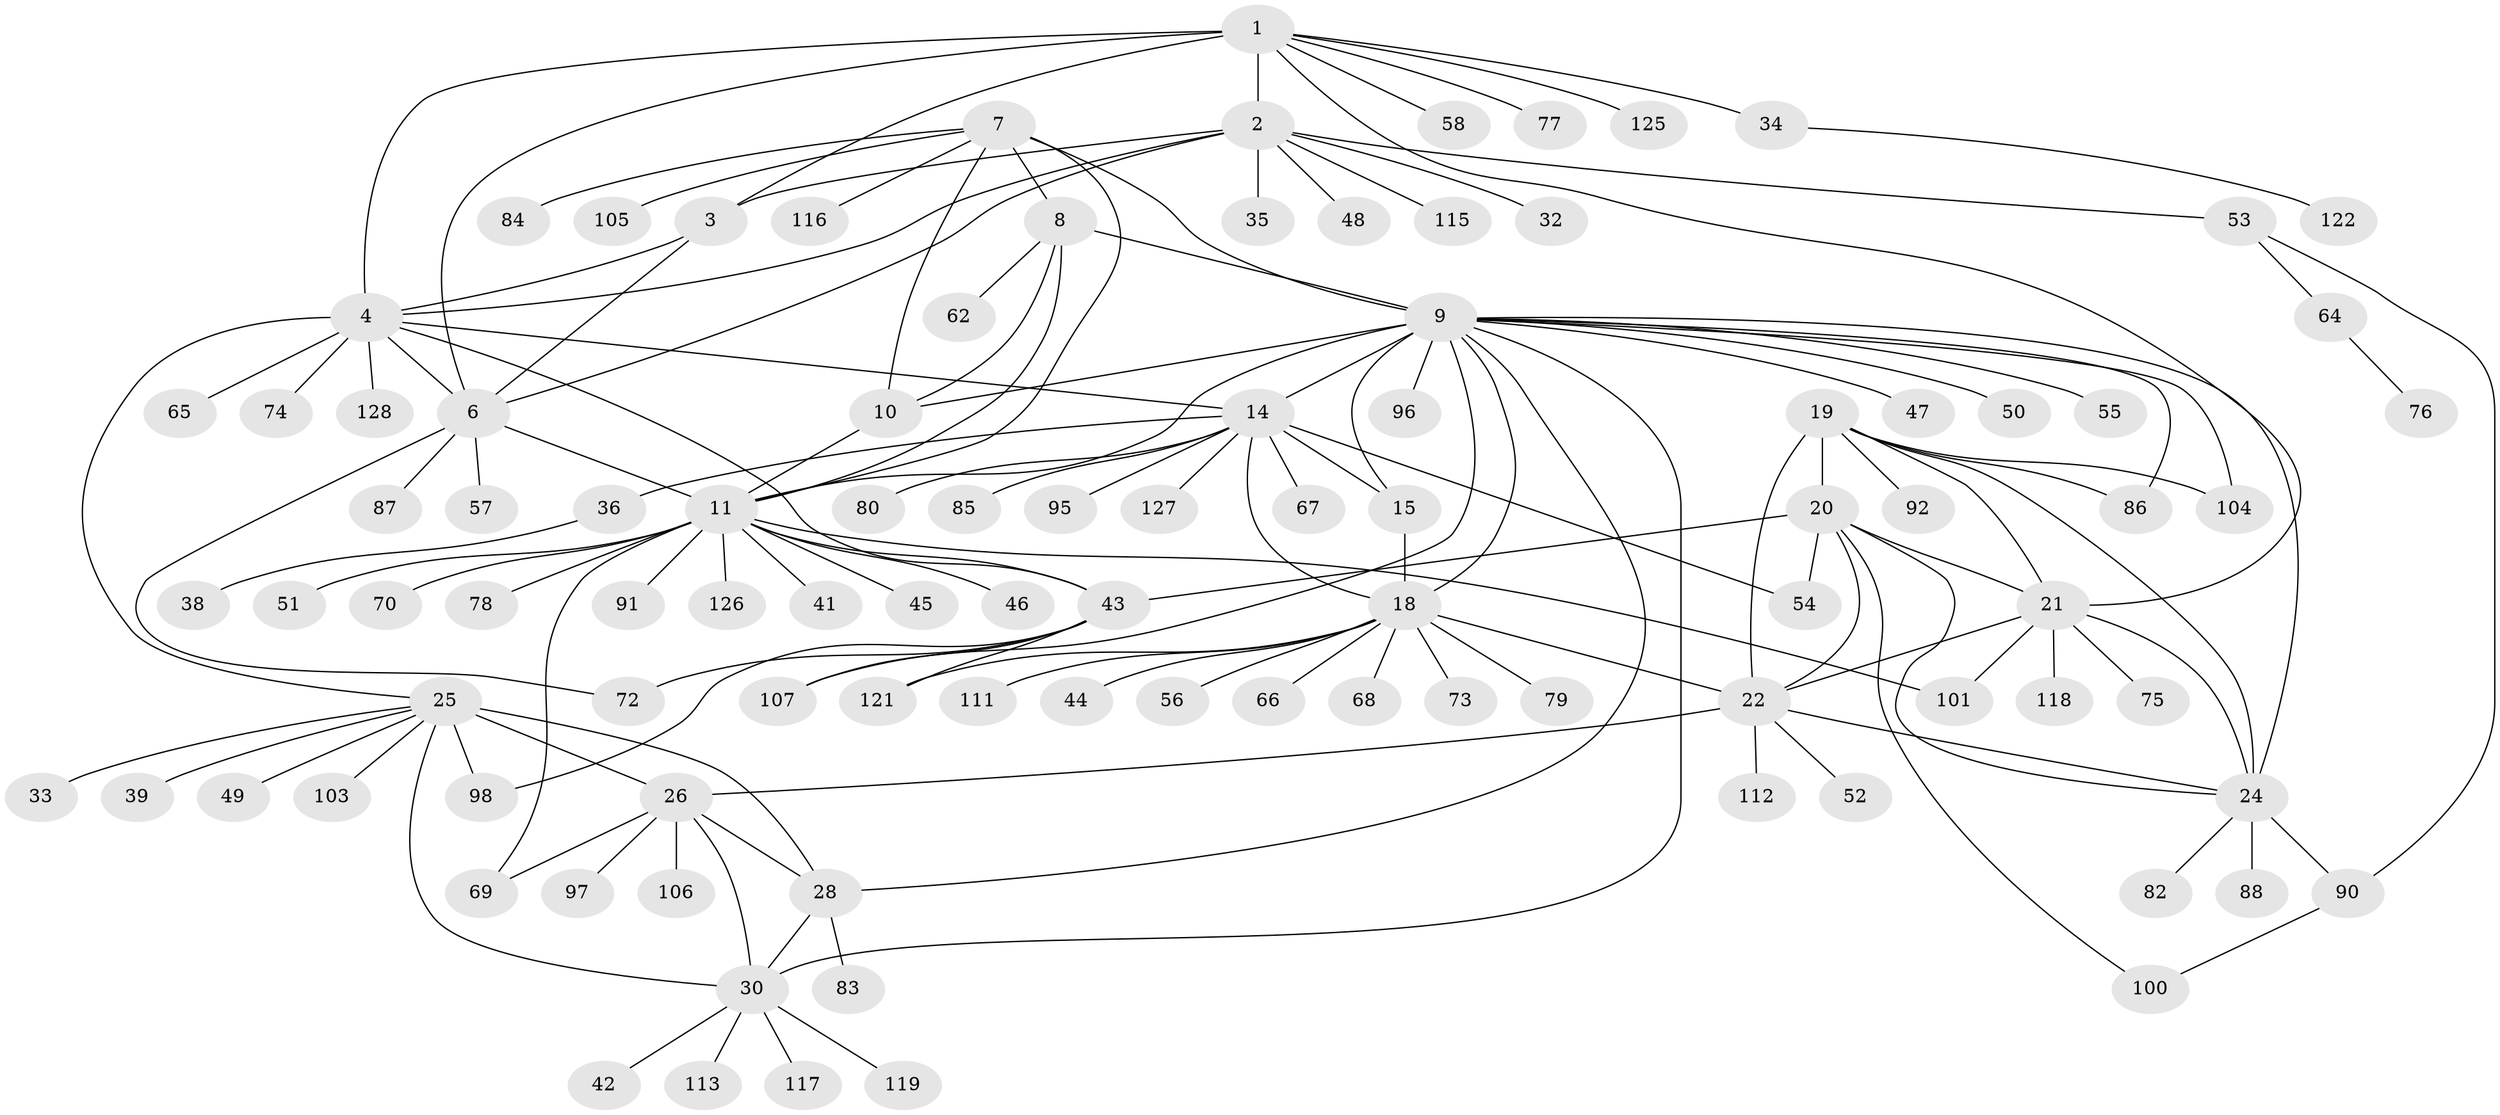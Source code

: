 // Generated by graph-tools (version 1.1) at 2025/24/03/03/25 07:24:13]
// undirected, 99 vertices, 141 edges
graph export_dot {
graph [start="1"]
  node [color=gray90,style=filled];
  1 [super="+5"];
  2 [super="+59"];
  3 [super="+81"];
  4 [super="+120"];
  6 [super="+61"];
  7 [super="+40"];
  8 [super="+114"];
  9 [super="+13"];
  10;
  11 [super="+12"];
  14 [super="+17"];
  15 [super="+16"];
  18 [super="+37"];
  19 [super="+23"];
  20 [super="+108"];
  21 [super="+123"];
  22 [super="+71"];
  24 [super="+60"];
  25 [super="+27"];
  26 [super="+99"];
  28 [super="+29"];
  30 [super="+31"];
  32;
  33;
  34 [super="+94"];
  35;
  36;
  38 [super="+63"];
  39 [super="+124"];
  41;
  42;
  43 [super="+102"];
  44;
  45;
  46;
  47;
  48;
  49;
  50;
  51;
  52;
  53;
  54 [super="+93"];
  55;
  56;
  57;
  58;
  62;
  64;
  65;
  66;
  67;
  68;
  69;
  70;
  72;
  73;
  74;
  75;
  76;
  77;
  78;
  79;
  80;
  82 [super="+89"];
  83;
  84;
  85;
  86;
  87;
  88;
  90 [super="+109"];
  91;
  92;
  95;
  96;
  97;
  98;
  100 [super="+110"];
  101;
  103;
  104;
  105;
  106;
  107;
  111;
  112;
  113;
  115;
  116;
  117;
  118;
  119;
  121;
  122;
  125;
  126;
  127;
  128;
  1 -- 2 [weight=2];
  1 -- 3 [weight=2];
  1 -- 4 [weight=2];
  1 -- 6 [weight=2];
  1 -- 21;
  1 -- 34;
  1 -- 58;
  1 -- 77;
  1 -- 125;
  2 -- 3;
  2 -- 4;
  2 -- 6;
  2 -- 32;
  2 -- 35;
  2 -- 48;
  2 -- 53;
  2 -- 115;
  3 -- 4;
  3 -- 6;
  4 -- 6;
  4 -- 43;
  4 -- 65;
  4 -- 74;
  4 -- 128;
  4 -- 14;
  4 -- 25;
  6 -- 11;
  6 -- 57;
  6 -- 72;
  6 -- 87;
  7 -- 8;
  7 -- 9;
  7 -- 10;
  7 -- 11 [weight=2];
  7 -- 84;
  7 -- 105;
  7 -- 116;
  8 -- 9;
  8 -- 10;
  8 -- 11 [weight=2];
  8 -- 62;
  9 -- 10;
  9 -- 11 [weight=2];
  9 -- 24;
  9 -- 30;
  9 -- 55;
  9 -- 86;
  9 -- 96;
  9 -- 104;
  9 -- 107;
  9 -- 14 [weight=2];
  9 -- 15 [weight=2];
  9 -- 18;
  9 -- 47;
  9 -- 50;
  9 -- 28;
  10 -- 11 [weight=2];
  11 -- 45;
  11 -- 51;
  11 -- 69;
  11 -- 70;
  11 -- 101;
  11 -- 41;
  11 -- 43;
  11 -- 46;
  11 -- 78;
  11 -- 91;
  11 -- 126;
  14 -- 15 [weight=4];
  14 -- 18 [weight=2];
  14 -- 36;
  14 -- 67;
  14 -- 80;
  14 -- 85;
  14 -- 95;
  14 -- 127;
  14 -- 54;
  15 -- 18 [weight=2];
  18 -- 22;
  18 -- 44;
  18 -- 56;
  18 -- 66;
  18 -- 68;
  18 -- 73;
  18 -- 79;
  18 -- 111;
  18 -- 121;
  19 -- 20 [weight=2];
  19 -- 21 [weight=2];
  19 -- 22 [weight=2];
  19 -- 24 [weight=2];
  19 -- 86;
  19 -- 92;
  19 -- 104;
  20 -- 21;
  20 -- 22;
  20 -- 24;
  20 -- 54;
  20 -- 100;
  20 -- 43;
  21 -- 22;
  21 -- 24;
  21 -- 75;
  21 -- 101;
  21 -- 118;
  22 -- 24;
  22 -- 26;
  22 -- 52;
  22 -- 112;
  24 -- 82;
  24 -- 88;
  24 -- 90;
  25 -- 26 [weight=2];
  25 -- 28 [weight=4];
  25 -- 30 [weight=2];
  25 -- 33;
  25 -- 39;
  25 -- 49;
  25 -- 98;
  25 -- 103;
  26 -- 28 [weight=2];
  26 -- 30;
  26 -- 69;
  26 -- 97;
  26 -- 106;
  28 -- 30 [weight=2];
  28 -- 83;
  30 -- 42;
  30 -- 113;
  30 -- 117;
  30 -- 119;
  34 -- 122;
  36 -- 38;
  43 -- 72;
  43 -- 107;
  43 -- 121;
  43 -- 98;
  53 -- 64;
  53 -- 90;
  64 -- 76;
  90 -- 100;
}
